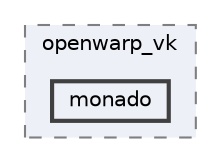 digraph "/home/friedel/devel/ILLIXR/plugins/openwarp_vk/monado"
{
 // LATEX_PDF_SIZE
  bgcolor="transparent";
  edge [fontname=Helvetica,fontsize=10,labelfontname=Helvetica,labelfontsize=10];
  node [fontname=Helvetica,fontsize=10,shape=box,height=0.2,width=0.4];
  compound=true
  subgraph clusterdir_2ce072faf9af05bd4709fec4993cd0af {
    graph [ bgcolor="#edf0f7", pencolor="grey50", label="openwarp_vk", fontname=Helvetica,fontsize=10 style="filled,dashed", URL="dir_2ce072faf9af05bd4709fec4993cd0af.html",tooltip=""]
  dir_bd542aaff717ffbfce7f626e07d8e4bb [label="monado", fillcolor="#edf0f7", color="grey25", style="filled,bold", URL="dir_bd542aaff717ffbfce7f626e07d8e4bb.html",tooltip=""];
  }
}
